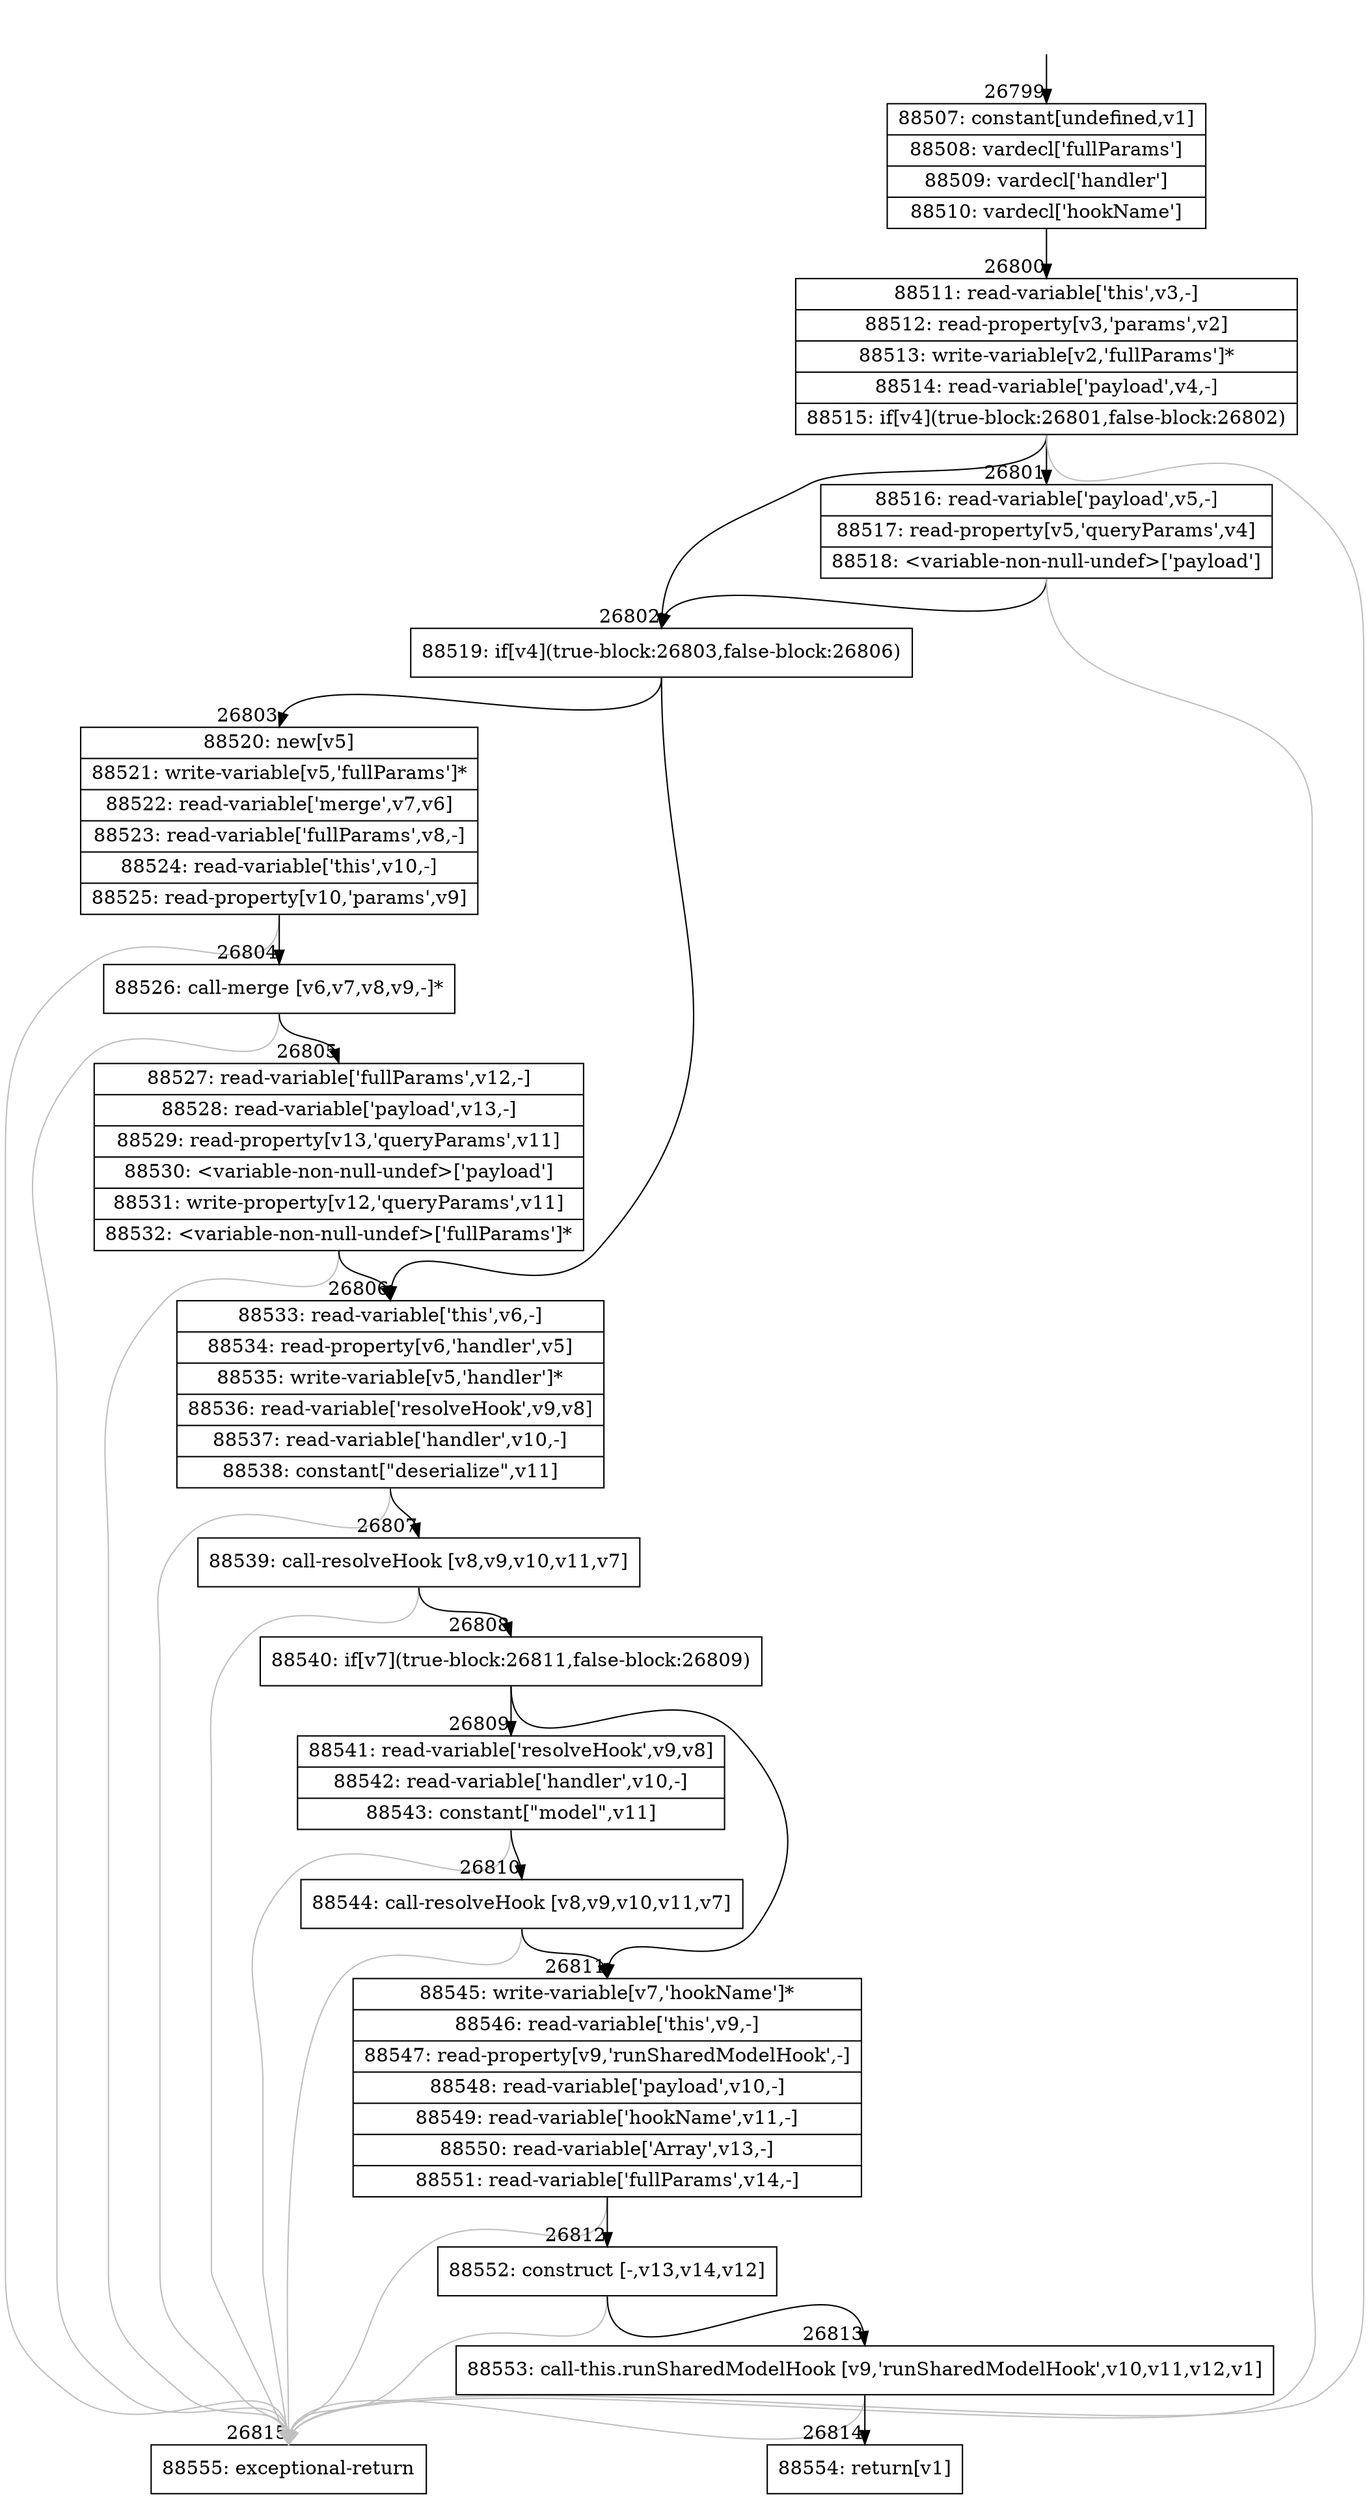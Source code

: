 digraph {
rankdir="TD"
BB_entry2350[shape=none,label=""];
BB_entry2350 -> BB26799 [tailport=s, headport=n, headlabel="    26799"]
BB26799 [shape=record label="{88507: constant[undefined,v1]|88508: vardecl['fullParams']|88509: vardecl['handler']|88510: vardecl['hookName']}" ] 
BB26799 -> BB26800 [tailport=s, headport=n, headlabel="      26800"]
BB26800 [shape=record label="{88511: read-variable['this',v3,-]|88512: read-property[v3,'params',v2]|88513: write-variable[v2,'fullParams']*|88514: read-variable['payload',v4,-]|88515: if[v4](true-block:26801,false-block:26802)}" ] 
BB26800 -> BB26802 [tailport=s, headport=n, headlabel="      26802"]
BB26800 -> BB26801 [tailport=s, headport=n, headlabel="      26801"]
BB26800 -> BB26815 [tailport=s, headport=n, color=gray, headlabel="      26815"]
BB26801 [shape=record label="{88516: read-variable['payload',v5,-]|88517: read-property[v5,'queryParams',v4]|88518: \<variable-non-null-undef\>['payload']}" ] 
BB26801 -> BB26802 [tailport=s, headport=n]
BB26801 -> BB26815 [tailport=s, headport=n, color=gray]
BB26802 [shape=record label="{88519: if[v4](true-block:26803,false-block:26806)}" ] 
BB26802 -> BB26803 [tailport=s, headport=n, headlabel="      26803"]
BB26802 -> BB26806 [tailport=s, headport=n, headlabel="      26806"]
BB26803 [shape=record label="{88520: new[v5]|88521: write-variable[v5,'fullParams']*|88522: read-variable['merge',v7,v6]|88523: read-variable['fullParams',v8,-]|88524: read-variable['this',v10,-]|88525: read-property[v10,'params',v9]}" ] 
BB26803 -> BB26804 [tailport=s, headport=n, headlabel="      26804"]
BB26803 -> BB26815 [tailport=s, headport=n, color=gray]
BB26804 [shape=record label="{88526: call-merge [v6,v7,v8,v9,-]*}" ] 
BB26804 -> BB26805 [tailport=s, headport=n, headlabel="      26805"]
BB26804 -> BB26815 [tailport=s, headport=n, color=gray]
BB26805 [shape=record label="{88527: read-variable['fullParams',v12,-]|88528: read-variable['payload',v13,-]|88529: read-property[v13,'queryParams',v11]|88530: \<variable-non-null-undef\>['payload']|88531: write-property[v12,'queryParams',v11]|88532: \<variable-non-null-undef\>['fullParams']*}" ] 
BB26805 -> BB26806 [tailport=s, headport=n]
BB26805 -> BB26815 [tailport=s, headport=n, color=gray]
BB26806 [shape=record label="{88533: read-variable['this',v6,-]|88534: read-property[v6,'handler',v5]|88535: write-variable[v5,'handler']*|88536: read-variable['resolveHook',v9,v8]|88537: read-variable['handler',v10,-]|88538: constant[\"deserialize\",v11]}" ] 
BB26806 -> BB26807 [tailport=s, headport=n, headlabel="      26807"]
BB26806 -> BB26815 [tailport=s, headport=n, color=gray]
BB26807 [shape=record label="{88539: call-resolveHook [v8,v9,v10,v11,v7]}" ] 
BB26807 -> BB26808 [tailport=s, headport=n, headlabel="      26808"]
BB26807 -> BB26815 [tailport=s, headport=n, color=gray]
BB26808 [shape=record label="{88540: if[v7](true-block:26811,false-block:26809)}" ] 
BB26808 -> BB26811 [tailport=s, headport=n, headlabel="      26811"]
BB26808 -> BB26809 [tailport=s, headport=n, headlabel="      26809"]
BB26809 [shape=record label="{88541: read-variable['resolveHook',v9,v8]|88542: read-variable['handler',v10,-]|88543: constant[\"model\",v11]}" ] 
BB26809 -> BB26810 [tailport=s, headport=n, headlabel="      26810"]
BB26809 -> BB26815 [tailport=s, headport=n, color=gray]
BB26810 [shape=record label="{88544: call-resolveHook [v8,v9,v10,v11,v7]}" ] 
BB26810 -> BB26811 [tailport=s, headport=n]
BB26810 -> BB26815 [tailport=s, headport=n, color=gray]
BB26811 [shape=record label="{88545: write-variable[v7,'hookName']*|88546: read-variable['this',v9,-]|88547: read-property[v9,'runSharedModelHook',-]|88548: read-variable['payload',v10,-]|88549: read-variable['hookName',v11,-]|88550: read-variable['Array',v13,-]|88551: read-variable['fullParams',v14,-]}" ] 
BB26811 -> BB26812 [tailport=s, headport=n, headlabel="      26812"]
BB26811 -> BB26815 [tailport=s, headport=n, color=gray]
BB26812 [shape=record label="{88552: construct [-,v13,v14,v12]}" ] 
BB26812 -> BB26813 [tailport=s, headport=n, headlabel="      26813"]
BB26812 -> BB26815 [tailport=s, headport=n, color=gray]
BB26813 [shape=record label="{88553: call-this.runSharedModelHook [v9,'runSharedModelHook',v10,v11,v12,v1]}" ] 
BB26813 -> BB26814 [tailport=s, headport=n, headlabel="      26814"]
BB26813 -> BB26815 [tailport=s, headport=n, color=gray]
BB26814 [shape=record label="{88554: return[v1]}" ] 
BB26815 [shape=record label="{88555: exceptional-return}" ] 
//#$~ 48464
}
